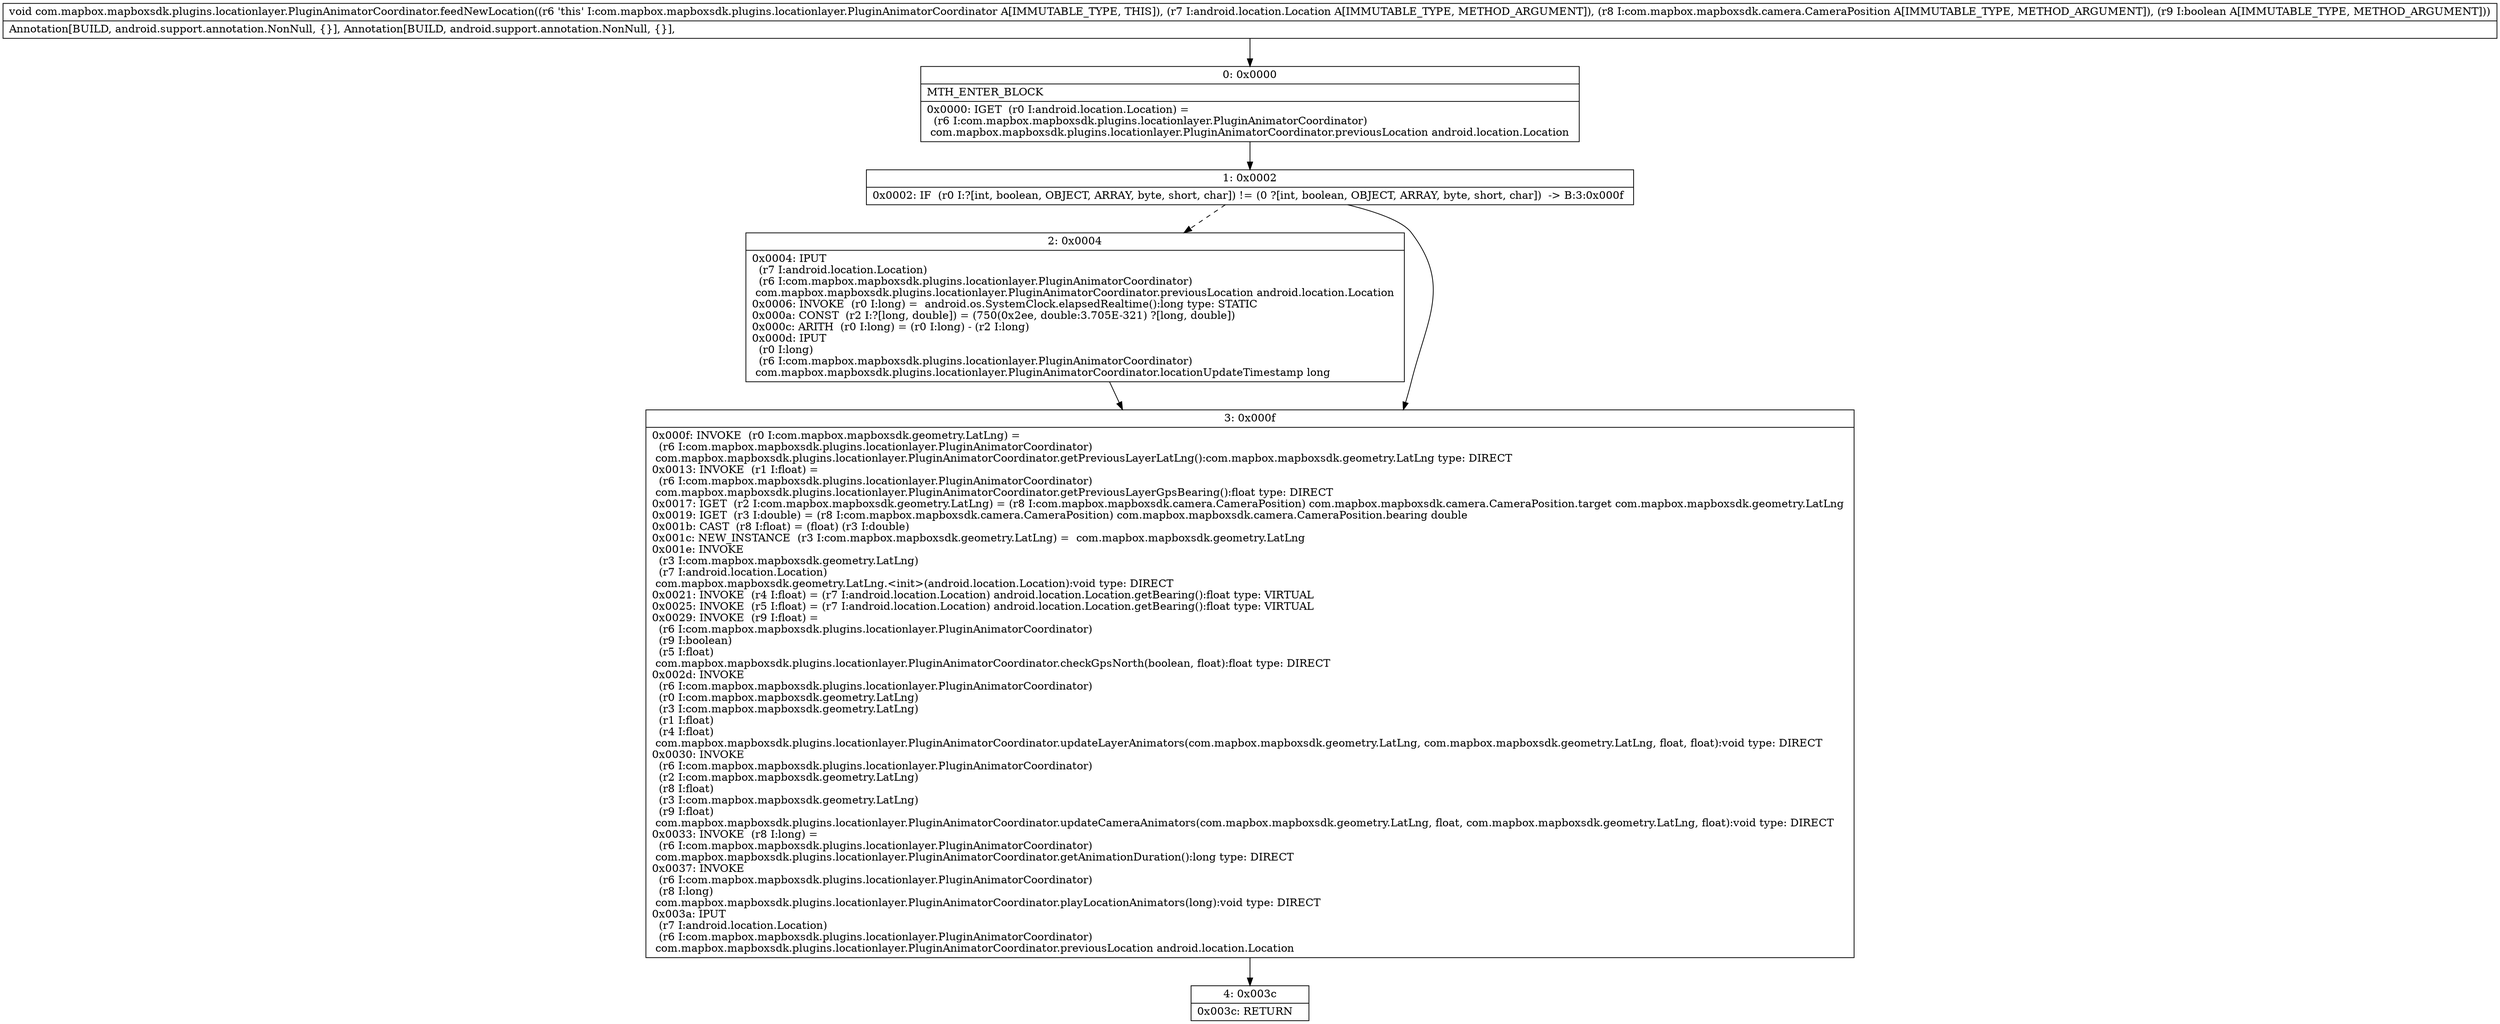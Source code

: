digraph "CFG forcom.mapbox.mapboxsdk.plugins.locationlayer.PluginAnimatorCoordinator.feedNewLocation(Landroid\/location\/Location;Lcom\/mapbox\/mapboxsdk\/camera\/CameraPosition;Z)V" {
Node_0 [shape=record,label="{0\:\ 0x0000|MTH_ENTER_BLOCK\l|0x0000: IGET  (r0 I:android.location.Location) = \l  (r6 I:com.mapbox.mapboxsdk.plugins.locationlayer.PluginAnimatorCoordinator)\l com.mapbox.mapboxsdk.plugins.locationlayer.PluginAnimatorCoordinator.previousLocation android.location.Location \l}"];
Node_1 [shape=record,label="{1\:\ 0x0002|0x0002: IF  (r0 I:?[int, boolean, OBJECT, ARRAY, byte, short, char]) != (0 ?[int, boolean, OBJECT, ARRAY, byte, short, char])  \-\> B:3:0x000f \l}"];
Node_2 [shape=record,label="{2\:\ 0x0004|0x0004: IPUT  \l  (r7 I:android.location.Location)\l  (r6 I:com.mapbox.mapboxsdk.plugins.locationlayer.PluginAnimatorCoordinator)\l com.mapbox.mapboxsdk.plugins.locationlayer.PluginAnimatorCoordinator.previousLocation android.location.Location \l0x0006: INVOKE  (r0 I:long) =  android.os.SystemClock.elapsedRealtime():long type: STATIC \l0x000a: CONST  (r2 I:?[long, double]) = (750(0x2ee, double:3.705E\-321) ?[long, double]) \l0x000c: ARITH  (r0 I:long) = (r0 I:long) \- (r2 I:long) \l0x000d: IPUT  \l  (r0 I:long)\l  (r6 I:com.mapbox.mapboxsdk.plugins.locationlayer.PluginAnimatorCoordinator)\l com.mapbox.mapboxsdk.plugins.locationlayer.PluginAnimatorCoordinator.locationUpdateTimestamp long \l}"];
Node_3 [shape=record,label="{3\:\ 0x000f|0x000f: INVOKE  (r0 I:com.mapbox.mapboxsdk.geometry.LatLng) = \l  (r6 I:com.mapbox.mapboxsdk.plugins.locationlayer.PluginAnimatorCoordinator)\l com.mapbox.mapboxsdk.plugins.locationlayer.PluginAnimatorCoordinator.getPreviousLayerLatLng():com.mapbox.mapboxsdk.geometry.LatLng type: DIRECT \l0x0013: INVOKE  (r1 I:float) = \l  (r6 I:com.mapbox.mapboxsdk.plugins.locationlayer.PluginAnimatorCoordinator)\l com.mapbox.mapboxsdk.plugins.locationlayer.PluginAnimatorCoordinator.getPreviousLayerGpsBearing():float type: DIRECT \l0x0017: IGET  (r2 I:com.mapbox.mapboxsdk.geometry.LatLng) = (r8 I:com.mapbox.mapboxsdk.camera.CameraPosition) com.mapbox.mapboxsdk.camera.CameraPosition.target com.mapbox.mapboxsdk.geometry.LatLng \l0x0019: IGET  (r3 I:double) = (r8 I:com.mapbox.mapboxsdk.camera.CameraPosition) com.mapbox.mapboxsdk.camera.CameraPosition.bearing double \l0x001b: CAST  (r8 I:float) = (float) (r3 I:double) \l0x001c: NEW_INSTANCE  (r3 I:com.mapbox.mapboxsdk.geometry.LatLng) =  com.mapbox.mapboxsdk.geometry.LatLng \l0x001e: INVOKE  \l  (r3 I:com.mapbox.mapboxsdk.geometry.LatLng)\l  (r7 I:android.location.Location)\l com.mapbox.mapboxsdk.geometry.LatLng.\<init\>(android.location.Location):void type: DIRECT \l0x0021: INVOKE  (r4 I:float) = (r7 I:android.location.Location) android.location.Location.getBearing():float type: VIRTUAL \l0x0025: INVOKE  (r5 I:float) = (r7 I:android.location.Location) android.location.Location.getBearing():float type: VIRTUAL \l0x0029: INVOKE  (r9 I:float) = \l  (r6 I:com.mapbox.mapboxsdk.plugins.locationlayer.PluginAnimatorCoordinator)\l  (r9 I:boolean)\l  (r5 I:float)\l com.mapbox.mapboxsdk.plugins.locationlayer.PluginAnimatorCoordinator.checkGpsNorth(boolean, float):float type: DIRECT \l0x002d: INVOKE  \l  (r6 I:com.mapbox.mapboxsdk.plugins.locationlayer.PluginAnimatorCoordinator)\l  (r0 I:com.mapbox.mapboxsdk.geometry.LatLng)\l  (r3 I:com.mapbox.mapboxsdk.geometry.LatLng)\l  (r1 I:float)\l  (r4 I:float)\l com.mapbox.mapboxsdk.plugins.locationlayer.PluginAnimatorCoordinator.updateLayerAnimators(com.mapbox.mapboxsdk.geometry.LatLng, com.mapbox.mapboxsdk.geometry.LatLng, float, float):void type: DIRECT \l0x0030: INVOKE  \l  (r6 I:com.mapbox.mapboxsdk.plugins.locationlayer.PluginAnimatorCoordinator)\l  (r2 I:com.mapbox.mapboxsdk.geometry.LatLng)\l  (r8 I:float)\l  (r3 I:com.mapbox.mapboxsdk.geometry.LatLng)\l  (r9 I:float)\l com.mapbox.mapboxsdk.plugins.locationlayer.PluginAnimatorCoordinator.updateCameraAnimators(com.mapbox.mapboxsdk.geometry.LatLng, float, com.mapbox.mapboxsdk.geometry.LatLng, float):void type: DIRECT \l0x0033: INVOKE  (r8 I:long) = \l  (r6 I:com.mapbox.mapboxsdk.plugins.locationlayer.PluginAnimatorCoordinator)\l com.mapbox.mapboxsdk.plugins.locationlayer.PluginAnimatorCoordinator.getAnimationDuration():long type: DIRECT \l0x0037: INVOKE  \l  (r6 I:com.mapbox.mapboxsdk.plugins.locationlayer.PluginAnimatorCoordinator)\l  (r8 I:long)\l com.mapbox.mapboxsdk.plugins.locationlayer.PluginAnimatorCoordinator.playLocationAnimators(long):void type: DIRECT \l0x003a: IPUT  \l  (r7 I:android.location.Location)\l  (r6 I:com.mapbox.mapboxsdk.plugins.locationlayer.PluginAnimatorCoordinator)\l com.mapbox.mapboxsdk.plugins.locationlayer.PluginAnimatorCoordinator.previousLocation android.location.Location \l}"];
Node_4 [shape=record,label="{4\:\ 0x003c|0x003c: RETURN   \l}"];
MethodNode[shape=record,label="{void com.mapbox.mapboxsdk.plugins.locationlayer.PluginAnimatorCoordinator.feedNewLocation((r6 'this' I:com.mapbox.mapboxsdk.plugins.locationlayer.PluginAnimatorCoordinator A[IMMUTABLE_TYPE, THIS]), (r7 I:android.location.Location A[IMMUTABLE_TYPE, METHOD_ARGUMENT]), (r8 I:com.mapbox.mapboxsdk.camera.CameraPosition A[IMMUTABLE_TYPE, METHOD_ARGUMENT]), (r9 I:boolean A[IMMUTABLE_TYPE, METHOD_ARGUMENT]))  | Annotation[BUILD, android.support.annotation.NonNull, \{\}], Annotation[BUILD, android.support.annotation.NonNull, \{\}], \l}"];
MethodNode -> Node_0;
Node_0 -> Node_1;
Node_1 -> Node_2[style=dashed];
Node_1 -> Node_3;
Node_2 -> Node_3;
Node_3 -> Node_4;
}

